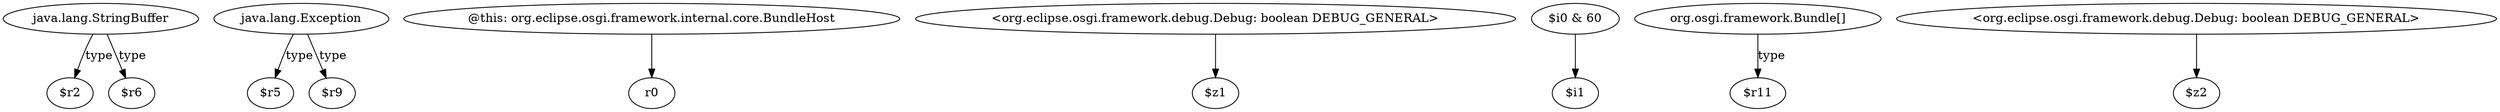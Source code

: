digraph g {
0[label="java.lang.StringBuffer"]
1[label="$r2"]
0->1[label="type"]
2[label="$r6"]
0->2[label="type"]
3[label="java.lang.Exception"]
4[label="$r5"]
3->4[label="type"]
5[label="@this: org.eclipse.osgi.framework.internal.core.BundleHost"]
6[label="r0"]
5->6[label=""]
7[label="<org.eclipse.osgi.framework.debug.Debug: boolean DEBUG_GENERAL>"]
8[label="$z1"]
7->8[label=""]
9[label="$i0 & 60"]
10[label="$i1"]
9->10[label=""]
11[label="org.osgi.framework.Bundle[]"]
12[label="$r11"]
11->12[label="type"]
13[label="<org.eclipse.osgi.framework.debug.Debug: boolean DEBUG_GENERAL>"]
14[label="$z2"]
13->14[label=""]
15[label="$r9"]
3->15[label="type"]
}